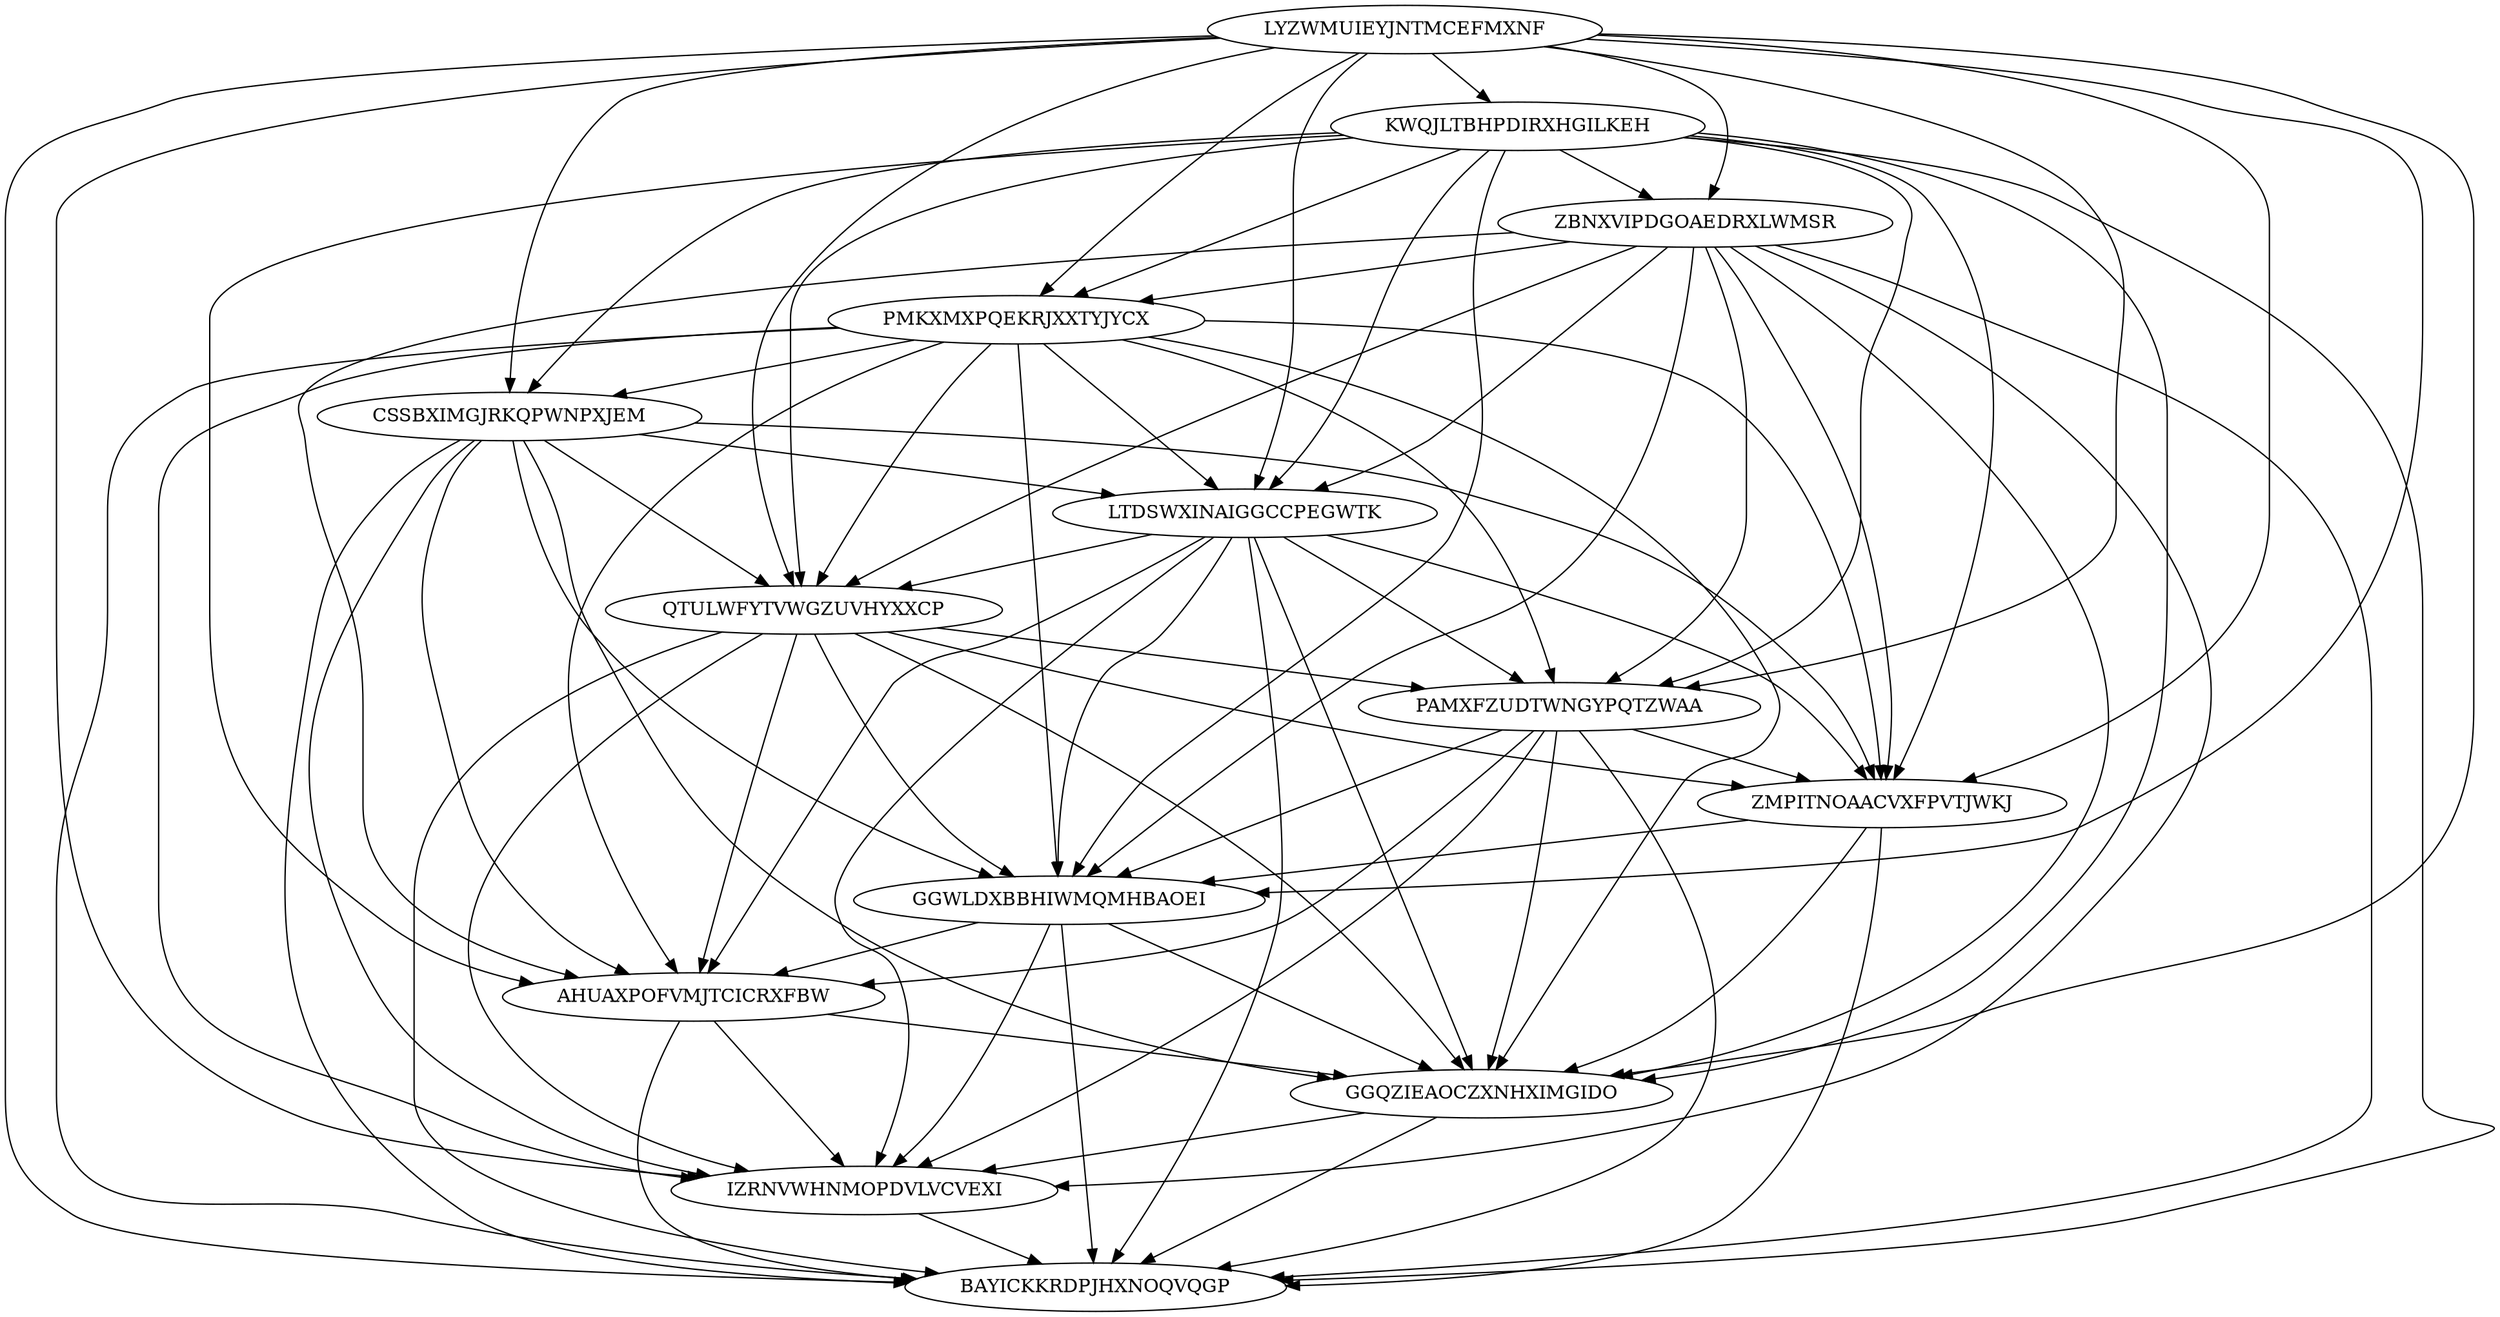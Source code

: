digraph N14M85 {
	LYZWMUIEYJNTMCEFMXNF	[Weight=17];
	KWQJLTBHPDIRXHGILKEH	[Weight=17];
	ZBNXVIPDGOAEDRXLWMSR	[Weight=16];
	PMKXMXPQEKRJXXTYJYCX	[Weight=12];
	CSSBXIMGJRKQPWNPXJEM	[Weight=10];
	LTDSWXINAIGGCCPEGWTK	[Weight=11];
	QTULWFYTVWGZUVHYXXCP	[Weight=17];
	PAMXFZUDTWNGYPQTZWAA	[Weight=14];
	ZMPITNOAACVXFPVTJWKJ	[Weight=11];
	GGWLDXBBHIWMQMHBAOEI	[Weight=10];
	AHUAXPOFVMJTCICRXFBW	[Weight=10];
	GGQZIEAOCZXNHXIMGIDO	[Weight=18];
	IZRNVWHNMOPDVLVCVEXI	[Weight=12];
	BAYICKKRDPJHXNOQVQGP	[Weight=10];
	PMKXMXPQEKRJXXTYJYCX -> PAMXFZUDTWNGYPQTZWAA [Weight=20];
	CSSBXIMGJRKQPWNPXJEM -> AHUAXPOFVMJTCICRXFBW [Weight=12];
	CSSBXIMGJRKQPWNPXJEM -> QTULWFYTVWGZUVHYXXCP [Weight=19];
	PAMXFZUDTWNGYPQTZWAA -> AHUAXPOFVMJTCICRXFBW [Weight=15];
	ZBNXVIPDGOAEDRXLWMSR -> LTDSWXINAIGGCCPEGWTK [Weight=18];
	ZMPITNOAACVXFPVTJWKJ -> BAYICKKRDPJHXNOQVQGP [Weight=14];
	LYZWMUIEYJNTMCEFMXNF -> QTULWFYTVWGZUVHYXXCP [Weight=11];
	AHUAXPOFVMJTCICRXFBW -> BAYICKKRDPJHXNOQVQGP [Weight=20];
	KWQJLTBHPDIRXHGILKEH -> PMKXMXPQEKRJXXTYJYCX [Weight=17];
	LYZWMUIEYJNTMCEFMXNF -> BAYICKKRDPJHXNOQVQGP [Weight=12];
	ZBNXVIPDGOAEDRXLWMSR -> GGQZIEAOCZXNHXIMGIDO [Weight=11];
	ZBNXVIPDGOAEDRXLWMSR -> ZMPITNOAACVXFPVTJWKJ [Weight=17];
	LYZWMUIEYJNTMCEFMXNF -> GGWLDXBBHIWMQMHBAOEI [Weight=13];
	ZMPITNOAACVXFPVTJWKJ -> GGQZIEAOCZXNHXIMGIDO [Weight=14];
	PMKXMXPQEKRJXXTYJYCX -> GGWLDXBBHIWMQMHBAOEI [Weight=19];
	QTULWFYTVWGZUVHYXXCP -> GGWLDXBBHIWMQMHBAOEI [Weight=15];
	LTDSWXINAIGGCCPEGWTK -> GGWLDXBBHIWMQMHBAOEI [Weight=17];
	LTDSWXINAIGGCCPEGWTK -> AHUAXPOFVMJTCICRXFBW [Weight=19];
	CSSBXIMGJRKQPWNPXJEM -> LTDSWXINAIGGCCPEGWTK [Weight=18];
	AHUAXPOFVMJTCICRXFBW -> IZRNVWHNMOPDVLVCVEXI [Weight=15];
	LYZWMUIEYJNTMCEFMXNF -> PMKXMXPQEKRJXXTYJYCX [Weight=13];
	IZRNVWHNMOPDVLVCVEXI -> BAYICKKRDPJHXNOQVQGP [Weight=15];
	LYZWMUIEYJNTMCEFMXNF -> ZMPITNOAACVXFPVTJWKJ [Weight=18];
	GGWLDXBBHIWMQMHBAOEI -> GGQZIEAOCZXNHXIMGIDO [Weight=12];
	KWQJLTBHPDIRXHGILKEH -> ZBNXVIPDGOAEDRXLWMSR [Weight=14];
	KWQJLTBHPDIRXHGILKEH -> AHUAXPOFVMJTCICRXFBW [Weight=10];
	ZBNXVIPDGOAEDRXLWMSR -> BAYICKKRDPJHXNOQVQGP [Weight=11];
	PMKXMXPQEKRJXXTYJYCX -> BAYICKKRDPJHXNOQVQGP [Weight=10];
	KWQJLTBHPDIRXHGILKEH -> GGWLDXBBHIWMQMHBAOEI [Weight=19];
	LTDSWXINAIGGCCPEGWTK -> PAMXFZUDTWNGYPQTZWAA [Weight=13];
	LYZWMUIEYJNTMCEFMXNF -> IZRNVWHNMOPDVLVCVEXI [Weight=13];
	QTULWFYTVWGZUVHYXXCP -> AHUAXPOFVMJTCICRXFBW [Weight=14];
	PMKXMXPQEKRJXXTYJYCX -> AHUAXPOFVMJTCICRXFBW [Weight=13];
	LTDSWXINAIGGCCPEGWTK -> IZRNVWHNMOPDVLVCVEXI [Weight=19];
	LTDSWXINAIGGCCPEGWTK -> ZMPITNOAACVXFPVTJWKJ [Weight=11];
	AHUAXPOFVMJTCICRXFBW -> GGQZIEAOCZXNHXIMGIDO [Weight=16];
	GGWLDXBBHIWMQMHBAOEI -> BAYICKKRDPJHXNOQVQGP [Weight=20];
	QTULWFYTVWGZUVHYXXCP -> ZMPITNOAACVXFPVTJWKJ [Weight=13];
	ZBNXVIPDGOAEDRXLWMSR -> PAMXFZUDTWNGYPQTZWAA [Weight=14];
	QTULWFYTVWGZUVHYXXCP -> GGQZIEAOCZXNHXIMGIDO [Weight=12];
	ZBNXVIPDGOAEDRXLWMSR -> GGWLDXBBHIWMQMHBAOEI [Weight=14];
	KWQJLTBHPDIRXHGILKEH -> CSSBXIMGJRKQPWNPXJEM [Weight=13];
	GGWLDXBBHIWMQMHBAOEI -> AHUAXPOFVMJTCICRXFBW [Weight=19];
	CSSBXIMGJRKQPWNPXJEM -> GGWLDXBBHIWMQMHBAOEI [Weight=19];
	QTULWFYTVWGZUVHYXXCP -> IZRNVWHNMOPDVLVCVEXI [Weight=18];
	QTULWFYTVWGZUVHYXXCP -> PAMXFZUDTWNGYPQTZWAA [Weight=11];
	PMKXMXPQEKRJXXTYJYCX -> CSSBXIMGJRKQPWNPXJEM [Weight=18];
	LYZWMUIEYJNTMCEFMXNF -> ZBNXVIPDGOAEDRXLWMSR [Weight=10];
	KWQJLTBHPDIRXHGILKEH -> GGQZIEAOCZXNHXIMGIDO [Weight=16];
	LYZWMUIEYJNTMCEFMXNF -> LTDSWXINAIGGCCPEGWTK [Weight=11];
	PAMXFZUDTWNGYPQTZWAA -> BAYICKKRDPJHXNOQVQGP [Weight=11];
	PMKXMXPQEKRJXXTYJYCX -> QTULWFYTVWGZUVHYXXCP [Weight=13];
	CSSBXIMGJRKQPWNPXJEM -> GGQZIEAOCZXNHXIMGIDO [Weight=20];
	PAMXFZUDTWNGYPQTZWAA -> GGWLDXBBHIWMQMHBAOEI [Weight=16];
	ZMPITNOAACVXFPVTJWKJ -> GGWLDXBBHIWMQMHBAOEI [Weight=11];
	GGQZIEAOCZXNHXIMGIDO -> IZRNVWHNMOPDVLVCVEXI [Weight=13];
	LTDSWXINAIGGCCPEGWTK -> BAYICKKRDPJHXNOQVQGP [Weight=11];
	ZBNXVIPDGOAEDRXLWMSR -> AHUAXPOFVMJTCICRXFBW [Weight=20];
	ZBNXVIPDGOAEDRXLWMSR -> QTULWFYTVWGZUVHYXXCP [Weight=13];
	LYZWMUIEYJNTMCEFMXNF -> CSSBXIMGJRKQPWNPXJEM [Weight=19];
	CSSBXIMGJRKQPWNPXJEM -> ZMPITNOAACVXFPVTJWKJ [Weight=15];
	PMKXMXPQEKRJXXTYJYCX -> GGQZIEAOCZXNHXIMGIDO [Weight=17];
	LYZWMUIEYJNTMCEFMXNF -> KWQJLTBHPDIRXHGILKEH [Weight=20];
	KWQJLTBHPDIRXHGILKEH -> PAMXFZUDTWNGYPQTZWAA [Weight=15];
	PAMXFZUDTWNGYPQTZWAA -> GGQZIEAOCZXNHXIMGIDO [Weight=19];
	KWQJLTBHPDIRXHGILKEH -> LTDSWXINAIGGCCPEGWTK [Weight=20];
	GGWLDXBBHIWMQMHBAOEI -> IZRNVWHNMOPDVLVCVEXI [Weight=19];
	PMKXMXPQEKRJXXTYJYCX -> IZRNVWHNMOPDVLVCVEXI [Weight=13];
	CSSBXIMGJRKQPWNPXJEM -> IZRNVWHNMOPDVLVCVEXI [Weight=10];
	ZBNXVIPDGOAEDRXLWMSR -> IZRNVWHNMOPDVLVCVEXI [Weight=17];
	KWQJLTBHPDIRXHGILKEH -> ZMPITNOAACVXFPVTJWKJ [Weight=13];
	QTULWFYTVWGZUVHYXXCP -> BAYICKKRDPJHXNOQVQGP [Weight=14];
	PAMXFZUDTWNGYPQTZWAA -> ZMPITNOAACVXFPVTJWKJ [Weight=13];
	LTDSWXINAIGGCCPEGWTK -> GGQZIEAOCZXNHXIMGIDO [Weight=19];
	LYZWMUIEYJNTMCEFMXNF -> PAMXFZUDTWNGYPQTZWAA [Weight=11];
	LTDSWXINAIGGCCPEGWTK -> QTULWFYTVWGZUVHYXXCP [Weight=17];
	PAMXFZUDTWNGYPQTZWAA -> IZRNVWHNMOPDVLVCVEXI [Weight=11];
	PMKXMXPQEKRJXXTYJYCX -> ZMPITNOAACVXFPVTJWKJ [Weight=15];
	GGQZIEAOCZXNHXIMGIDO -> BAYICKKRDPJHXNOQVQGP [Weight=16];
	PMKXMXPQEKRJXXTYJYCX -> LTDSWXINAIGGCCPEGWTK [Weight=19];
	LYZWMUIEYJNTMCEFMXNF -> GGQZIEAOCZXNHXIMGIDO [Weight=15];
	KWQJLTBHPDIRXHGILKEH -> BAYICKKRDPJHXNOQVQGP [Weight=11];
	KWQJLTBHPDIRXHGILKEH -> QTULWFYTVWGZUVHYXXCP [Weight=13];
	CSSBXIMGJRKQPWNPXJEM -> BAYICKKRDPJHXNOQVQGP [Weight=11];
	ZBNXVIPDGOAEDRXLWMSR -> PMKXMXPQEKRJXXTYJYCX [Weight=20];
}
